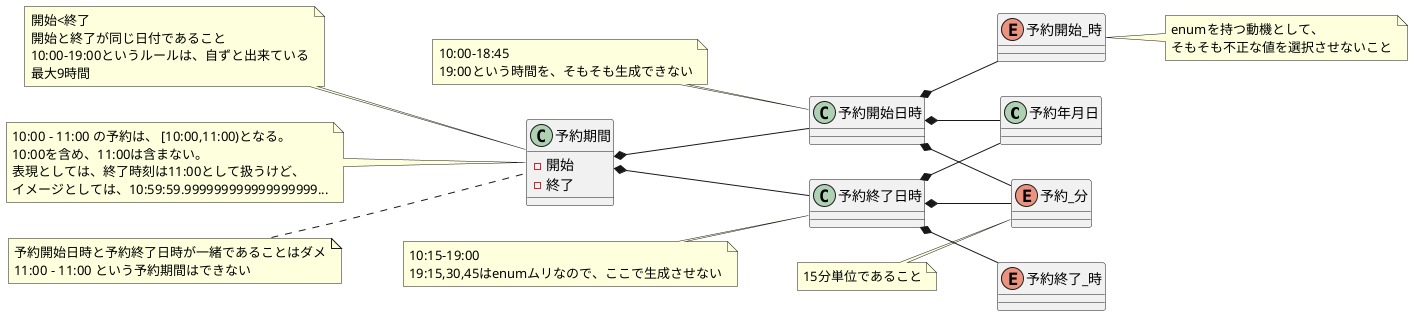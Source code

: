 @startuml

left to right direction


class 予約年月日
enum 予約開始_時
enum 予約終了_時
enum 予約_分

class 予約期間{
    - 開始
    - 終了
}

class 予約開始日時
class 予約終了日時

note left of 予約期間
開始<終了
開始と終了が同じ日付であること
10:00-19:00というルールは、自ずと出来ている
最大9時間
end note

note left of 予約_分
15分単位であること
end note


予約開始日時 *-- 予約年月日
予約開始日時 *-- 予約開始_時
予約開始日時 *-- 予約_分
予約終了日時 *-- 予約年月日
予約終了日時 *-- 予約終了_時
予約終了日時 *-- 予約_分

予約期間 *-- 予約開始日時
予約期間 *-- 予約終了日時

note left of 予約期間
10:00 - 11:00 の予約は、 [10:00,11:00)となる。
10:00を含め、11:00は含まない。
表現としては、終了時刻は11:00として扱うけど、
イメージとしては、10:59:59.999999999999999999...
end note

note left of 予約期間
予約開始日時と予約終了日時が一緒であることはダメ
11:00 - 11:00 という予約期間はできない
end note


note left of 予約開始日時
10:00-18:45
19:00という時間を、そもそも生成できない
end note


note left of 予約終了日時
10:15-19:00
19:15,30,45はenumムリなので、ここで生成させない
end note

note right of 予約開始_時
enumを持つ動機として、
そもそも不正な値を選択させないこと
end note

@enduml